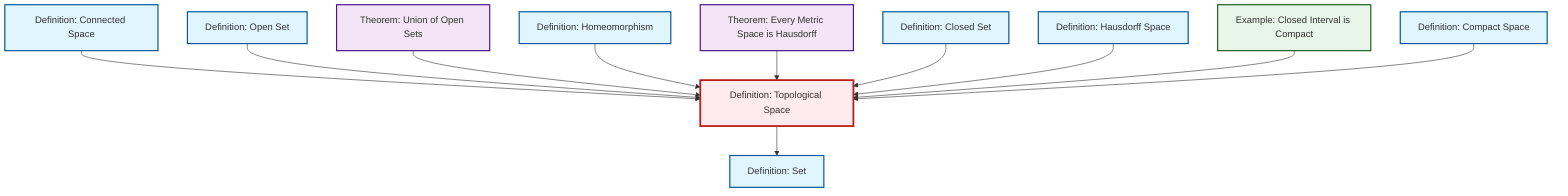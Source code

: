 graph TD
    classDef definition fill:#e1f5fe,stroke:#01579b,stroke-width:2px
    classDef theorem fill:#f3e5f5,stroke:#4a148c,stroke-width:2px
    classDef axiom fill:#fff3e0,stroke:#e65100,stroke-width:2px
    classDef example fill:#e8f5e9,stroke:#1b5e20,stroke-width:2px
    classDef current fill:#ffebee,stroke:#b71c1c,stroke-width:3px
    def-set["Definition: Set"]:::definition
    def-connected["Definition: Connected Space"]:::definition
    thm-union-open-sets["Theorem: Union of Open Sets"]:::theorem
    ex-closed-interval-compact["Example: Closed Interval is Compact"]:::example
    def-open-set["Definition: Open Set"]:::definition
    def-closed-set["Definition: Closed Set"]:::definition
    def-hausdorff["Definition: Hausdorff Space"]:::definition
    def-homeomorphism["Definition: Homeomorphism"]:::definition
    def-compact["Definition: Compact Space"]:::definition
    thm-metric-hausdorff["Theorem: Every Metric Space is Hausdorff"]:::theorem
    def-topological-space["Definition: Topological Space"]:::definition
    def-connected --> def-topological-space
    def-topological-space --> def-set
    def-open-set --> def-topological-space
    thm-union-open-sets --> def-topological-space
    def-homeomorphism --> def-topological-space
    thm-metric-hausdorff --> def-topological-space
    def-closed-set --> def-topological-space
    def-hausdorff --> def-topological-space
    ex-closed-interval-compact --> def-topological-space
    def-compact --> def-topological-space
    class def-topological-space current